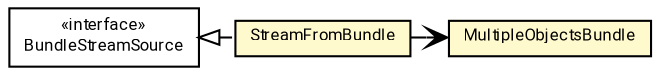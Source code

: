 #!/usr/local/bin/dot
#
# Class diagram 
# Generated by UMLGraph version R5_7_2-60-g0e99a6 (http://www.spinellis.gr/umlgraph/)
#

digraph G {
	graph [fontnames="svg"]
	edge [fontname="Roboto",fontsize=7,labelfontname="Roboto",labelfontsize=7,color="black"];
	node [fontname="Roboto",fontcolor="black",fontsize=8,shape=plaintext,margin=0,width=0,height=0];
	nodesep=0.15;
	ranksep=0.25;
	rankdir=LR;
	// de.lmu.ifi.dbs.elki.datasource.bundle.BundleStreamSource
	c10052753 [label=<<table title="de.lmu.ifi.dbs.elki.datasource.bundle.BundleStreamSource" border="0" cellborder="1" cellspacing="0" cellpadding="2" href="BundleStreamSource.html" target="_parent">
		<tr><td><table border="0" cellspacing="0" cellpadding="1">
		<tr><td align="center" balign="center"> &#171;interface&#187; </td></tr>
		<tr><td align="center" balign="center"> <font face="Roboto">BundleStreamSource</font> </td></tr>
		</table></td></tr>
		</table>>, URL="BundleStreamSource.html"];
	// de.lmu.ifi.dbs.elki.datasource.bundle.MultipleObjectsBundle
	c10052756 [label=<<table title="de.lmu.ifi.dbs.elki.datasource.bundle.MultipleObjectsBundle" border="0" cellborder="1" cellspacing="0" cellpadding="2" bgcolor="LemonChiffon" href="MultipleObjectsBundle.html" target="_parent">
		<tr><td><table border="0" cellspacing="0" cellpadding="1">
		<tr><td align="center" balign="center"> <font face="Roboto">MultipleObjectsBundle</font> </td></tr>
		</table></td></tr>
		</table>>, URL="MultipleObjectsBundle.html"];
	// de.lmu.ifi.dbs.elki.datasource.bundle.StreamFromBundle
	c10052757 [label=<<table title="de.lmu.ifi.dbs.elki.datasource.bundle.StreamFromBundle" border="0" cellborder="1" cellspacing="0" cellpadding="2" bgcolor="lemonChiffon" href="StreamFromBundle.html" target="_parent">
		<tr><td><table border="0" cellspacing="0" cellpadding="1">
		<tr><td align="center" balign="center"> <font face="Roboto">StreamFromBundle</font> </td></tr>
		</table></td></tr>
		</table>>, URL="StreamFromBundle.html"];
	// de.lmu.ifi.dbs.elki.datasource.bundle.StreamFromBundle implements de.lmu.ifi.dbs.elki.datasource.bundle.BundleStreamSource
	c10052753 -> c10052757 [arrowtail=empty,style=dashed,dir=back,weight=9];
	// de.lmu.ifi.dbs.elki.datasource.bundle.StreamFromBundle navassoc de.lmu.ifi.dbs.elki.datasource.bundle.MultipleObjectsBundle
	c10052757 -> c10052756 [arrowhead=open,weight=1];
}

